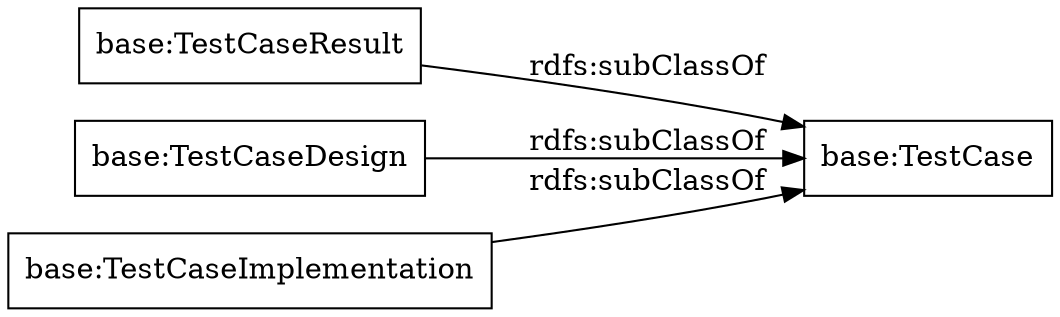 digraph ar2dtool_diagram { 
rankdir=LR;
size="1000"
node [shape = rectangle, color="black"]; "base:TestCaseResult" "base:TestCaseDesign" "base:TestCaseImplementation" "base:TestCase" ; /*classes style*/
	"base:TestCaseDesign" -> "base:TestCase" [ label = "rdfs:subClassOf" ];
	"base:TestCaseImplementation" -> "base:TestCase" [ label = "rdfs:subClassOf" ];
	"base:TestCaseResult" -> "base:TestCase" [ label = "rdfs:subClassOf" ];

}
